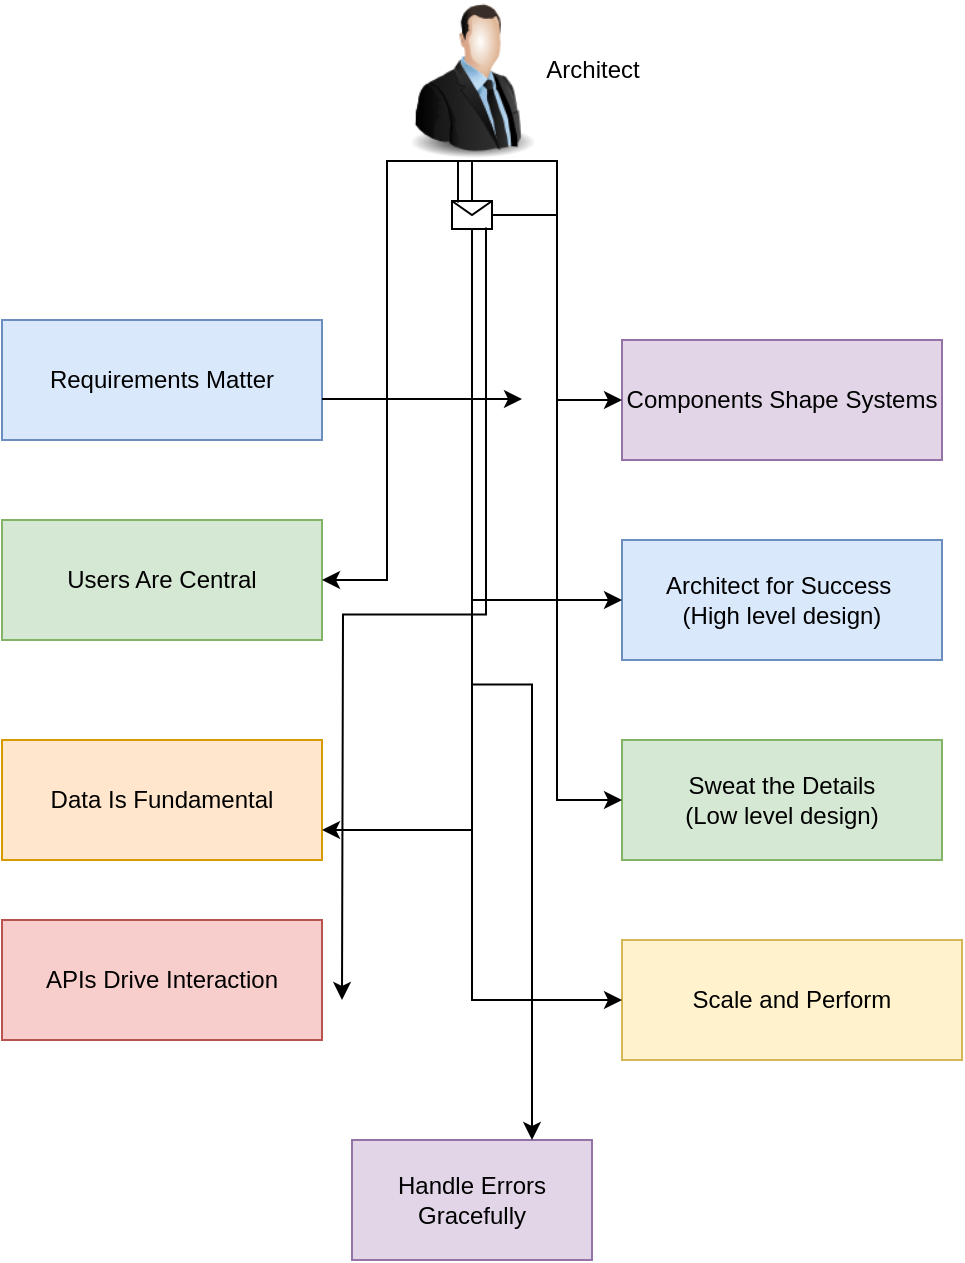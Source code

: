 <mxfile version="21.8.1" type="github">
  <diagram name="Page-1" id="BIwb83D_4yYaN1CMs0U0">
    <mxGraphModel dx="1434" dy="758" grid="1" gridSize="10" guides="1" tooltips="1" connect="1" arrows="1" fold="1" page="1" pageScale="1" pageWidth="850" pageHeight="1100" math="0" shadow="0">
      <root>
        <mxCell id="0" />
        <mxCell id="1" parent="0" />
        <mxCell id="RMFDfJgZtc8qUu2WAX96-1" value="&lt;div&gt;Requirements Matter&lt;b&gt;&lt;br&gt;&lt;/b&gt;&lt;/div&gt;" style="rounded=0;whiteSpace=wrap;html=1;fillColor=#dae8fc;strokeColor=#6c8ebf;" vertex="1" parent="1">
          <mxGeometry x="130" y="220" width="160" height="60" as="geometry" />
        </mxCell>
        <mxCell id="RMFDfJgZtc8qUu2WAX96-2" value="&lt;div&gt;Users Are Central&lt;b&gt;&lt;br&gt;&lt;/b&gt;&lt;/div&gt;" style="rounded=0;whiteSpace=wrap;html=1;fillColor=#d5e8d4;strokeColor=#82b366;" vertex="1" parent="1">
          <mxGeometry x="130" y="320" width="160" height="60" as="geometry" />
        </mxCell>
        <mxCell id="RMFDfJgZtc8qUu2WAX96-3" value="Data Is Fundamental" style="rounded=0;whiteSpace=wrap;html=1;fillColor=#ffe6cc;strokeColor=#d79b00;" vertex="1" parent="1">
          <mxGeometry x="130" y="430" width="160" height="60" as="geometry" />
        </mxCell>
        <mxCell id="RMFDfJgZtc8qUu2WAX96-4" value="APIs Drive Interaction" style="rounded=0;whiteSpace=wrap;html=1;fillColor=#f8cecc;strokeColor=#b85450;" vertex="1" parent="1">
          <mxGeometry x="130" y="520" width="160" height="60" as="geometry" />
        </mxCell>
        <mxCell id="RMFDfJgZtc8qUu2WAX96-5" value="Components Shape Systems" style="rounded=0;whiteSpace=wrap;html=1;fillColor=#e1d5e7;strokeColor=#9673a6;" vertex="1" parent="1">
          <mxGeometry x="440" y="230" width="160" height="60" as="geometry" />
        </mxCell>
        <mxCell id="RMFDfJgZtc8qUu2WAX96-6" value="Architect for Success&amp;nbsp;&lt;br&gt;(High level design)" style="whiteSpace=wrap;html=1;fillColor=#dae8fc;strokeColor=#6c8ebf;" vertex="1" parent="1">
          <mxGeometry x="440" y="330" width="160" height="60" as="geometry" />
        </mxCell>
        <mxCell id="RMFDfJgZtc8qUu2WAX96-8" value="Sweat the Details&lt;br&gt;(Low level design)" style="rounded=0;whiteSpace=wrap;html=1;fillColor=#d5e8d4;strokeColor=#82b366;" vertex="1" parent="1">
          <mxGeometry x="440" y="430" width="160" height="60" as="geometry" />
        </mxCell>
        <mxCell id="RMFDfJgZtc8qUu2WAX96-9" value="Scale and Perform" style="rounded=0;whiteSpace=wrap;html=1;fillColor=#fff2cc;strokeColor=#d6b656;" vertex="1" parent="1">
          <mxGeometry x="440" y="530" width="170" height="60" as="geometry" />
        </mxCell>
        <mxCell id="RMFDfJgZtc8qUu2WAX96-10" value="Handle Errors Gracefully" style="rounded=0;whiteSpace=wrap;html=1;fillColor=#e1d5e7;strokeColor=#9673a6;" vertex="1" parent="1">
          <mxGeometry x="305" y="630" width="120" height="60" as="geometry" />
        </mxCell>
        <mxCell id="RMFDfJgZtc8qUu2WAX96-11" value="" style="endArrow=classic;html=1;rounded=0;" edge="1" parent="1">
          <mxGeometry relative="1" as="geometry">
            <mxPoint x="290" y="259.5" as="sourcePoint" />
            <mxPoint x="390" y="259.5" as="targetPoint" />
          </mxGeometry>
        </mxCell>
        <mxCell id="RMFDfJgZtc8qUu2WAX96-12" value="" style="shape=message;html=1;outlineConnect=0;" vertex="1" parent="RMFDfJgZtc8qUu2WAX96-11">
          <mxGeometry width="20" height="14" relative="1" as="geometry">
            <mxPoint x="15" y="-99" as="offset" />
          </mxGeometry>
        </mxCell>
        <mxCell id="RMFDfJgZtc8qUu2WAX96-13" style="edgeStyle=orthogonalEdgeStyle;rounded=0;orthogonalLoop=1;jettySize=auto;html=1;exitX=0.5;exitY=0;exitDx=0;exitDy=0;entryX=1;entryY=0.5;entryDx=0;entryDy=0;" edge="1" parent="1" source="RMFDfJgZtc8qUu2WAX96-12" target="RMFDfJgZtc8qUu2WAX96-2">
          <mxGeometry relative="1" as="geometry" />
        </mxCell>
        <mxCell id="RMFDfJgZtc8qUu2WAX96-14" style="edgeStyle=orthogonalEdgeStyle;rounded=0;orthogonalLoop=1;jettySize=auto;html=1;exitX=0.5;exitY=1;exitDx=0;exitDy=0;entryX=1;entryY=0.75;entryDx=0;entryDy=0;" edge="1" parent="1" source="RMFDfJgZtc8qUu2WAX96-12" target="RMFDfJgZtc8qUu2WAX96-3">
          <mxGeometry relative="1" as="geometry" />
        </mxCell>
        <mxCell id="RMFDfJgZtc8qUu2WAX96-15" style="edgeStyle=orthogonalEdgeStyle;rounded=0;orthogonalLoop=1;jettySize=auto;html=1;exitX=0.85;exitY=0.95;exitDx=0;exitDy=0;exitPerimeter=0;" edge="1" parent="1" source="RMFDfJgZtc8qUu2WAX96-12">
          <mxGeometry relative="1" as="geometry">
            <mxPoint x="300" y="560" as="targetPoint" />
          </mxGeometry>
        </mxCell>
        <mxCell id="RMFDfJgZtc8qUu2WAX96-16" style="edgeStyle=orthogonalEdgeStyle;rounded=0;orthogonalLoop=1;jettySize=auto;html=1;exitX=0.5;exitY=1;exitDx=0;exitDy=0;entryX=0.75;entryY=0;entryDx=0;entryDy=0;" edge="1" parent="1" source="RMFDfJgZtc8qUu2WAX96-12" target="RMFDfJgZtc8qUu2WAX96-10">
          <mxGeometry relative="1" as="geometry" />
        </mxCell>
        <mxCell id="RMFDfJgZtc8qUu2WAX96-17" style="edgeStyle=orthogonalEdgeStyle;rounded=0;orthogonalLoop=1;jettySize=auto;html=1;exitX=1;exitY=0.5;exitDx=0;exitDy=0;entryX=0;entryY=0.5;entryDx=0;entryDy=0;" edge="1" parent="1" source="RMFDfJgZtc8qUu2WAX96-12" target="RMFDfJgZtc8qUu2WAX96-5">
          <mxGeometry relative="1" as="geometry" />
        </mxCell>
        <mxCell id="RMFDfJgZtc8qUu2WAX96-18" style="edgeStyle=orthogonalEdgeStyle;rounded=0;orthogonalLoop=1;jettySize=auto;html=1;exitX=0.5;exitY=1;exitDx=0;exitDy=0;entryX=0;entryY=0.5;entryDx=0;entryDy=0;" edge="1" parent="1" source="RMFDfJgZtc8qUu2WAX96-12" target="RMFDfJgZtc8qUu2WAX96-9">
          <mxGeometry relative="1" as="geometry" />
        </mxCell>
        <mxCell id="RMFDfJgZtc8qUu2WAX96-19" style="edgeStyle=orthogonalEdgeStyle;rounded=0;orthogonalLoop=1;jettySize=auto;html=1;exitX=0.15;exitY=0.05;exitDx=0;exitDy=0;exitPerimeter=0;entryX=0;entryY=0.5;entryDx=0;entryDy=0;" edge="1" parent="1" source="RMFDfJgZtc8qUu2WAX96-12" target="RMFDfJgZtc8qUu2WAX96-8">
          <mxGeometry relative="1" as="geometry" />
        </mxCell>
        <mxCell id="RMFDfJgZtc8qUu2WAX96-20" style="edgeStyle=orthogonalEdgeStyle;rounded=0;orthogonalLoop=1;jettySize=auto;html=1;exitX=0.5;exitY=1;exitDx=0;exitDy=0;entryX=0;entryY=0.5;entryDx=0;entryDy=0;" edge="1" parent="1" source="RMFDfJgZtc8qUu2WAX96-12" target="RMFDfJgZtc8qUu2WAX96-6">
          <mxGeometry relative="1" as="geometry" />
        </mxCell>
        <mxCell id="RMFDfJgZtc8qUu2WAX96-21" value="" style="image;html=1;image=img/lib/clip_art/people/Suit_Man_128x128.png" vertex="1" parent="1">
          <mxGeometry x="325" y="60" width="80" height="80" as="geometry" />
        </mxCell>
        <mxCell id="RMFDfJgZtc8qUu2WAX96-22" value="Architect&lt;br&gt;" style="text;html=1;align=center;verticalAlign=middle;resizable=0;points=[];autosize=1;strokeColor=none;fillColor=none;" vertex="1" parent="1">
          <mxGeometry x="390" y="80" width="70" height="30" as="geometry" />
        </mxCell>
      </root>
    </mxGraphModel>
  </diagram>
</mxfile>
